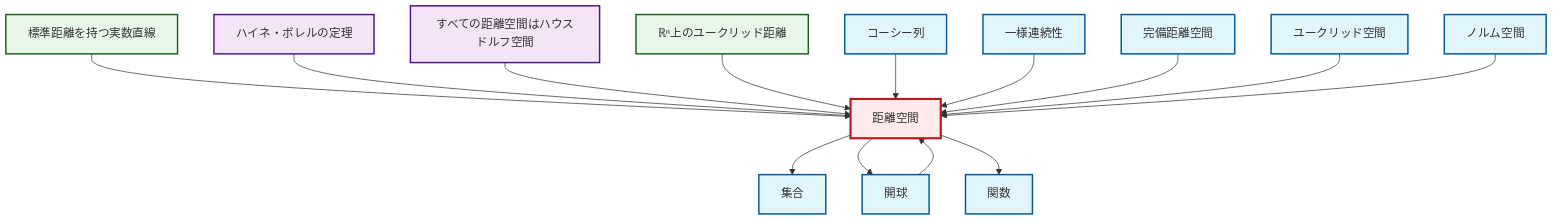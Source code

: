 graph TD
    classDef definition fill:#e1f5fe,stroke:#01579b,stroke-width:2px
    classDef theorem fill:#f3e5f5,stroke:#4a148c,stroke-width:2px
    classDef axiom fill:#fff3e0,stroke:#e65100,stroke-width:2px
    classDef example fill:#e8f5e9,stroke:#1b5e20,stroke-width:2px
    classDef current fill:#ffebee,stroke:#b71c1c,stroke-width:3px
    ex-euclidean-metric["ℝⁿ上のユークリッド距離"]:::example
    def-euclidean-space["ユークリッド空間"]:::definition
    def-metric-space["距離空間"]:::definition
    def-uniform-continuity["一様連続性"]:::definition
    def-normed-vector-space["ノルム空間"]:::definition
    def-function["関数"]:::definition
    thm-metric-hausdorff["すべての距離空間はハウスドルフ空間"]:::theorem
    def-open-ball["開球"]:::definition
    thm-heine-borel["ハイネ・ボレルの定理"]:::theorem
    def-complete-metric-space["完備距離空間"]:::definition
    def-set["集合"]:::definition
    def-cauchy-sequence["コーシー列"]:::definition
    ex-real-line-metric["標準距離を持つ実数直線"]:::example
    ex-real-line-metric --> def-metric-space
    def-metric-space --> def-set
    thm-heine-borel --> def-metric-space
    thm-metric-hausdorff --> def-metric-space
    ex-euclidean-metric --> def-metric-space
    def-cauchy-sequence --> def-metric-space
    def-uniform-continuity --> def-metric-space
    def-complete-metric-space --> def-metric-space
    def-open-ball --> def-metric-space
    def-metric-space --> def-open-ball
    def-euclidean-space --> def-metric-space
    def-normed-vector-space --> def-metric-space
    def-metric-space --> def-function
    class def-metric-space current